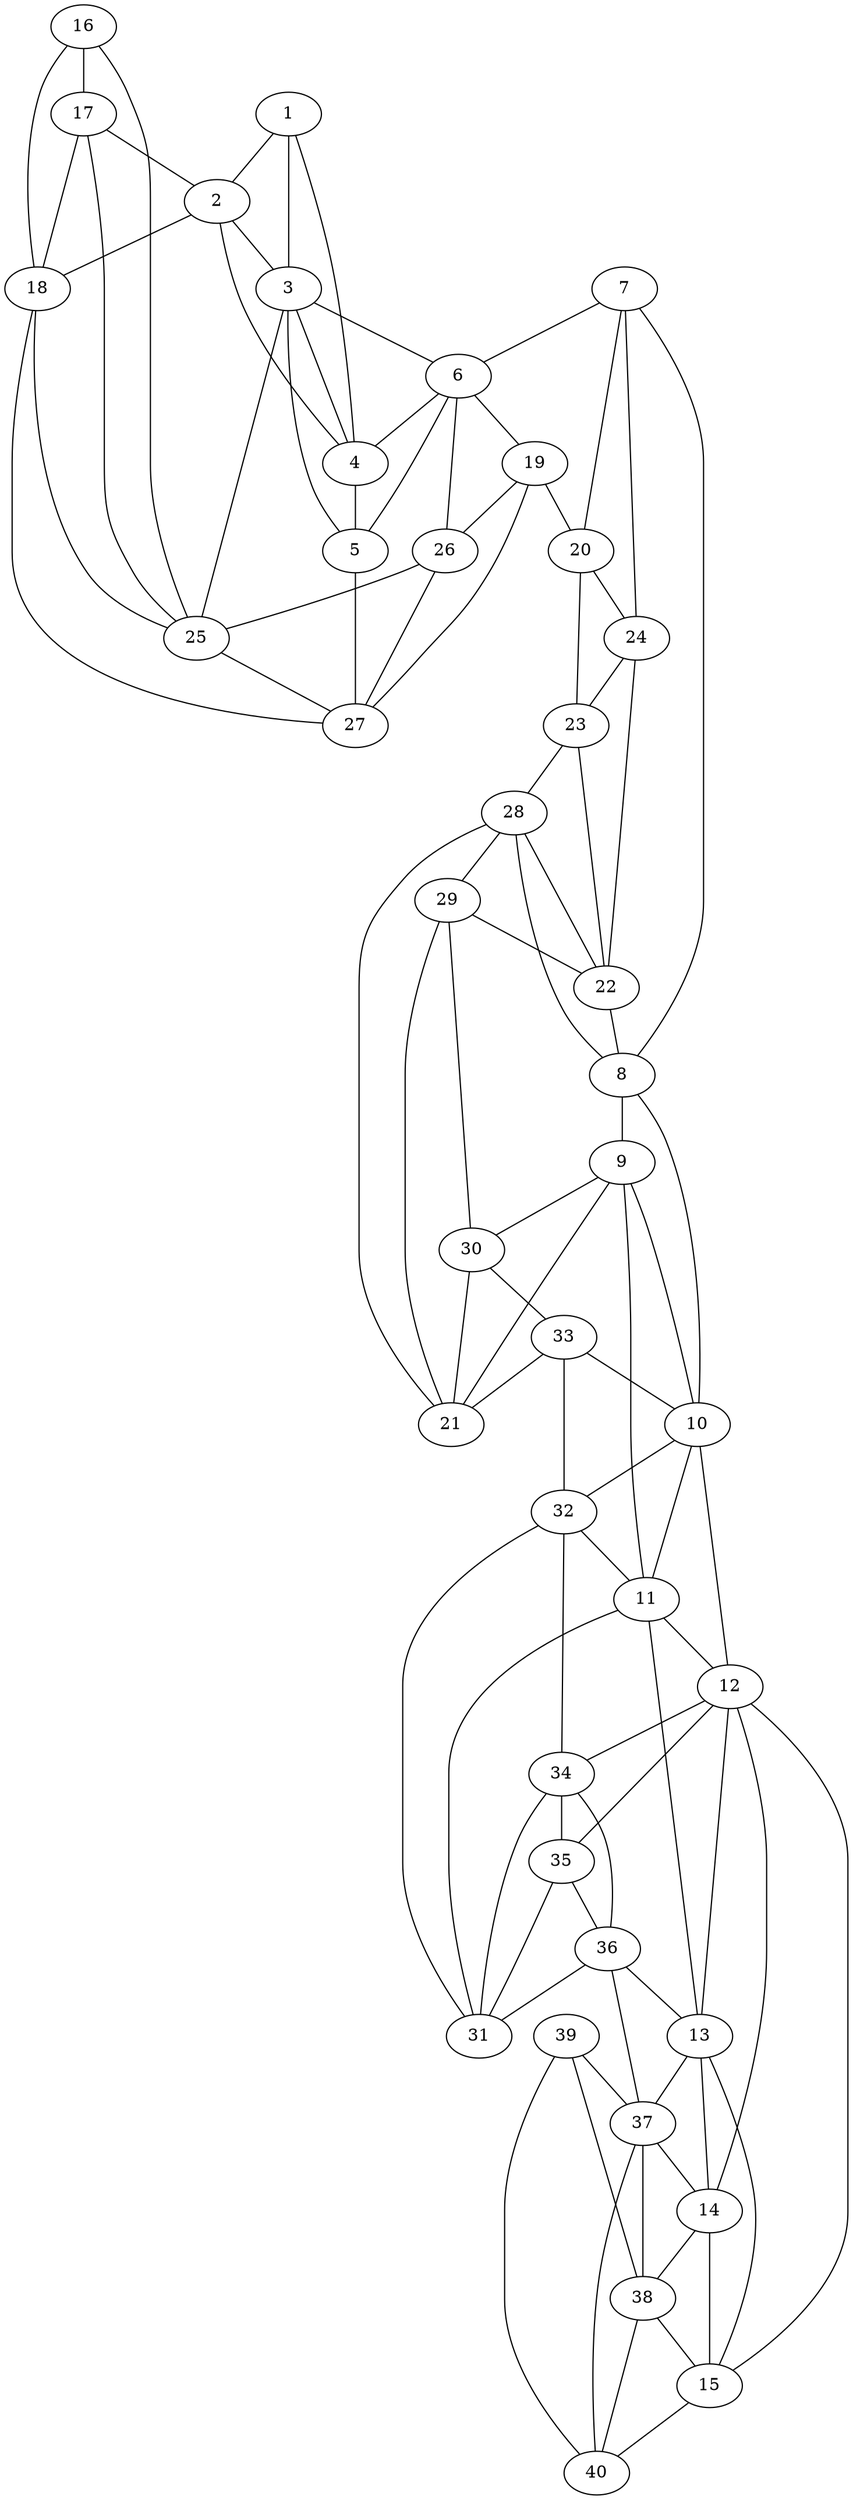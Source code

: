 graph pdb1nj5 {
	1	 [aaLength=13,
		sequence=SHMQKPIKKDPNR,
		type=0];
	2	 [aaLength=20,
		sequence=ILEEAEIIDQRYPVKGMHVW,
		type=0];
	1 -- 2	 [distance0="34.14298",
		frequency=1,
		type0=1];
	3	 [aaLength=5,
		sequence=ILRRI,
		type=0];
	1 -- 3	 [distance0="67.20947",
		frequency=1,
		type0=2];
	4	 [aaLength=8,
		sequence=RDHEEVLF,
		type=0];
	1 -- 4	 [distance0="71.33245",
		frequency=1,
		type0=3];
	2 -- 3	 [distance0="44.66956",
		frequency=1,
		type0=2];
	2 -- 4	 [distance0="49.76013",
		frequency=1,
		type0=3];
	18	 [aaLength=2,
		sequence=GF,
		type=1];
	2 -- 18	 [distance0="3.0",
		frequency=1,
		type0=4];
	5	 [aaLength=3,
		sequence=PLL,
		type=0];
	3 -- 5	 [distance0="19.86422",
		frequency=1,
		type0=2];
	3 -- 4	 [distance0="11.92947",
		distance1="2.0",
		frequency=2,
		type0=1,
		type1=4];
	6	 [aaLength=13,
		sequence=YWVTHGGLSKLQR,
		type=0];
	3 -- 6	 [distance0="38.66635",
		frequency=1,
		type0=3];
	4 -- 5	 [distance0="8.693995",
		distance1="0.0",
		frequency=2,
		type0=1,
		type1=5];
	27	 [aaLength=5,
		sequence=PEDEL,
		type=1];
	5 -- 27	 [distance0="1.0",
		frequency=1,
		type0=4];
	6 -- 5	 [distance0="28.86279",
		frequency=1,
		type0=1];
	6 -- 4	 [distance0="34.24883",
		frequency=1,
		type0=2];
	19	 [aaLength=10,
		sequence=SETVMYPMFA,
		type=1];
	6 -- 19	 [distance0="7.0",
		frequency=1,
		type0=4];
	7	 [aaLength=23,
		sequence=RPLIRVREITTFKEAHTIHATAS,
		type=0];
	20	 [aaLength=12,
		sequence=QVVNTFRYETKH,
		type=1];
	7 -- 20	 [distance0="76.89456",
		frequency=1,
		type0=3];
	8	 [aaLength=8,
		sequence=FDTLMPDG,
		type=0];
	7 -- 8	 [distance0="68.46083",
		frequency=1,
		type0=2];
	7 -- 6	 [distance0="61.52734",
		frequency=1,
		type0=1];
	24	 [aaLength=4,
		sequence=QVER,
		type=1];
	7 -- 24	 [distance0="4.0",
		frequency=1,
		type0=4];
	9	 [aaLength=11,
		sequence=KFETPEGDHEY,
		type=0];
	8 -- 9	 [distance0="37.07175",
		frequency=1,
		type0=1];
	10	 [aaLength=19,
		sequence=CLPPDVAAHQVVIVPIIFK,
		type=0];
	8 -- 10	 [distance0="75.98436",
		frequency=1,
		type0=3];
	28	 [aaLength=3,
		sequence=TLQ,
		type=1];
	8 -- 28	 [distance0="1.0",
		frequency=1,
		type0=4];
	11	 [aaLength=11,
		sequence=ELRSRLEAAGF,
		type=0];
	9 -- 11	 [distance0="68.46199",
		frequency=1,
		type0=3];
	9 -- 10	 [distance0="46.89453",
		frequency=1,
		type0=2];
	30	 [aaLength=2,
		sequence=YG,
		type=1];
	9 -- 30	 [distance0="5.0",
		frequency=1,
		type0=4];
	10 -- 11	 [distance0="35.19719",
		frequency=1,
		type0=1];
	12	 [aaLength=6,
		sequence=RAGRKY,
		type=0];
	10 -- 12	 [distance0="52.64841",
		frequency=1,
		type0=3];
	32	 [aaLength=3,
		sequence=EEV,
		type=1];
	10 -- 32	 [distance0="3.0",
		frequency=1,
		type0=4];
	11 -- 12	 [distance0="27.21595",
		frequency=1,
		type0=1];
	31	 [aaLength=2,
		sequence=RV,
		type=1];
	11 -- 31	 [distance0="0.0",
		frequency=1,
		type0=5];
	34	 [aaLength=5,
		sequence=DDRDI,
		type=1];
	12 -- 34	 [distance0="49.70267",
		frequency=1,
		type0=3];
	35	 [aaLength=6,
		sequence=WEMRGV,
		type=1];
	12 -- 35	 [distance0="2.0",
		frequency=1,
		type0=4];
	13	 [aaLength=27,
		sequence=KGAAVISRRDTGEKVTADLQGIEETLR,
		type=0];
	13 -- 11	 [distance0="46.00878",
		frequency=1,
		type0=2];
	13 -- 12	 [distance0="31.3795",
		frequency=1,
		type0=1];
	37	 [aaLength=3,
		sequence=LMK,
		type=1];
	13 -- 37	 [distance0="1.0",
		frequency=1,
		type0=4];
	14	 [aaLength=13,
		sequence=LENLRTRAWERME,
		type=0];
	14 -- 13	 [distance0="47.53933",
		frequency=1,
		type0=2];
	14 -- 12	 [distance0="76.53809",
		frequency=1,
		type0=3];
	15	 [aaLength=13,
		sequence=EEASRIVDEKRGI,
		type=0];
	14 -- 15	 [distance0="25.81793",
		frequency=1,
		type0=1];
	38	 [aaLength=6,
		sequence=EIREAE,
		type=1];
	14 -- 38	 [distance0="1.0",
		frequency=1,
		type0=4];
	15 -- 13	 [distance0="66.68138",
		frequency=1,
		type0=2];
	15 -- 12	 [distance0="97.61987",
		frequency=1,
		type0=3];
	40	 [aaLength=7,
		sequence=SFMWCGE,
		type=1];
	15 -- 40	 [distance0="1.0",
		frequency=1,
		type0=4];
	16	 [aaLength=2,
		sequence=GE,
		type=1];
	17	 [aaLength=2,
		sequence=HN,
		type=1];
	16 -- 17	 [distance0="11.0",
		distance1="9.0",
		frequency=2,
		type0=1,
		type1=4];
	16 -- 18	 [distance0="36.0",
		frequency=1,
		type0=2];
	25	 [aaLength=3,
		sequence=TLK,
		type=1];
	16 -- 25	 [distance0="43.0",
		frequency=1,
		type0=3];
	17 -- 2	 [distance0="0.0",
		frequency=1,
		type0=5];
	17 -- 18	 [distance0="25.0",
		frequency=1,
		type0=2];
	17 -- 25	 [distance0="32.0",
		frequency=1,
		type0=3];
	18 -- 27	 [distance0="29.0",
		frequency=1,
		type0=3];
	18 -- 25	 [distance0="7.0",
		distance1="5.0",
		frequency=2,
		type0=1,
		type1=4];
	19 -- 20	 [distance0="24.0",
		distance1="14.0",
		frequency=2,
		type0=1,
		type1=4];
	19 -- 27	 [distance0="39.0",
		frequency=1,
		type0=3];
	26	 [aaLength=9,
		sequence=EAIHVKGFE,
		type=1];
	19 -- 26	 [distance0="32.0",
		frequency=1,
		type0=2];
	23	 [aaLength=8,
		sequence=LGIPYLIT,
		type=1];
	20 -- 23	 [distance0="55.0",
		frequency=1,
		type0=3];
	20 -- 24	 [distance0="40.0",
		frequency=1,
		type0=2];
	21	 [aaLength=7,
		sequence=TFARTFE,
		type=1];
	21 -- 9	 [distance0="1.0",
		frequency=1,
		type0=4];
	21 -- 28	 [distance0="12.0",
		frequency=1,
		type0=2];
	29	 [aaLength=3,
		sequence=NLG,
		type=1];
	21 -- 29	 [distance0="4.0",
		frequency=1,
		type0=1];
	22	 [aaLength=11,
		sequence=DKFPGSEYTVA,
		type=1];
	22 -- 8	 [distance0="0.0",
		frequency=1,
		type0=5];
	22 -- 23	 [distance0="13.0",
		frequency=1,
		type0=1];
	22 -- 28	 [distance0="20.0",
		frequency=1,
		type0=2];
	23 -- 28	 [distance0="33.0",
		frequency=1,
		type0=3];
	24 -- 23	 [distance0="15.0",
		distance1="11.0",
		frequency=2,
		type0=1,
		type1=4];
	24 -- 22	 [distance0="28.0",
		frequency=1,
		type0=2];
	25 -- 3	 [distance0="0.0",
		frequency=1,
		type0=5];
	25 -- 27	 [distance0="22.0",
		frequency=1,
		type0=2];
	26 -- 6	 [distance0="3.0",
		frequency=1,
		type0=4];
	26 -- 27	 [distance0="7.0",
		frequency=1,
		type0=1];
	26 -- 25	 [distance0="29.0",
		frequency=1,
		type0=2];
	28 -- 29	 [distance0="8.0",
		distance1="5.0",
		frequency=2,
		type0=1,
		type1=4];
	29 -- 22	 [distance0="28.0",
		frequency=1,
		type0=3];
	30 -- 21	 [distance0="24.0",
		frequency=1,
		type0=2];
	30 -- 29	 [distance0="28.0",
		frequency=1,
		type0=3];
	33	 [aaLength=5,
		sequence=IAIHG,
		type=1];
	30 -- 33	 [distance0="11.0",
		distance1="9.0",
		frequency=2,
		type0=1,
		type1=4];
	31 -- 34	 [distance0="4.0",
		distance1="2.0",
		frequency=2,
		type0=1,
		type1=4];
	31 -- 35	 [distance0="17.0",
		frequency=1,
		type0=2];
	32 -- 11	 [distance0="5.0",
		frequency=1,
		type0=4];
	32 -- 31	 [distance0="19.0",
		frequency=1,
		type0=1];
	32 -- 34	 [distance0="23.0",
		frequency=1,
		type0=2];
	33 -- 10	 [distance0="5.0",
		frequency=1,
		type0=4];
	33 -- 21	 [distance0="35.0",
		frequency=1,
		type0=3];
	33 -- 32	 [distance0="32.0",
		frequency=1,
		type0=2];
	34 -- 35	 [distance0="13.0",
		frequency=1,
		type0=2];
	36	 [aaLength=5,
		sequence=IGPRD,
		type=1];
	35 -- 36	 [distance0="11.0",
		distance1="5.0",
		frequency=2,
		type0=1,
		type1=4];
	36 -- 13	 [distance0="2.0",
		frequency=1,
		type0=4];
	36 -- 31	 [distance0="28.0",
		frequency=1,
		type0=3];
	36 -- 34	 [distance0="24.0",
		frequency=1,
		type0=2];
	37 -- 14	 [distance0="2.0",
		frequency=1,
		type0=4];
	37 -- 36	 [distance0="35.0",
		frequency=1,
		type0=2];
	37 -- 38	 [distance0="19.0",
		frequency=1,
		type0=1];
	37 -- 40	 [distance0="41.0",
		frequency=1,
		type0=3];
	38 -- 15	 [distance0="2.0",
		frequency=1,
		type0=4];
	38 -- 40	 [distance0="22.0",
		frequency=1,
		type0=2];
	39	 [aaLength=6,
		sequence=ILGIQE,
		type=1];
	39 -- 37	 [distance0="62.0",
		frequency=1,
		type0=3];
	39 -- 38	 [distance0="43.0",
		frequency=1,
		type0=2];
	39 -- 40	 [distance0="21.0",
		frequency=1,
		type0=1];
}
